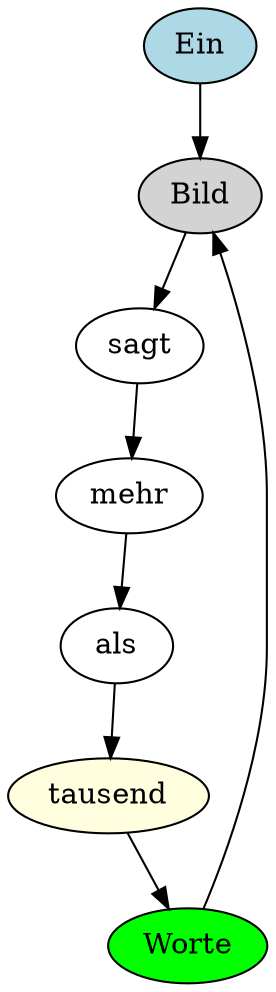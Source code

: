 						digraph {
						    bgcolor="#ffffff00";
						    Ein [style=filled,fillcolor=lightblue];
						    Bild [style=filled,fillcolor=lightgrey];
						    Ein -> Bild;
						    Bild -> sagt;
						    sagt -> mehr;
						    mehr -> als;
						    tausend [style=filled,fillcolor=lightyellow];
						    Worte [style=filled,fillcolor=green];
						    als -> tausend;
						    tausend -> Worte;
						    Worte -> Bild;
						}
